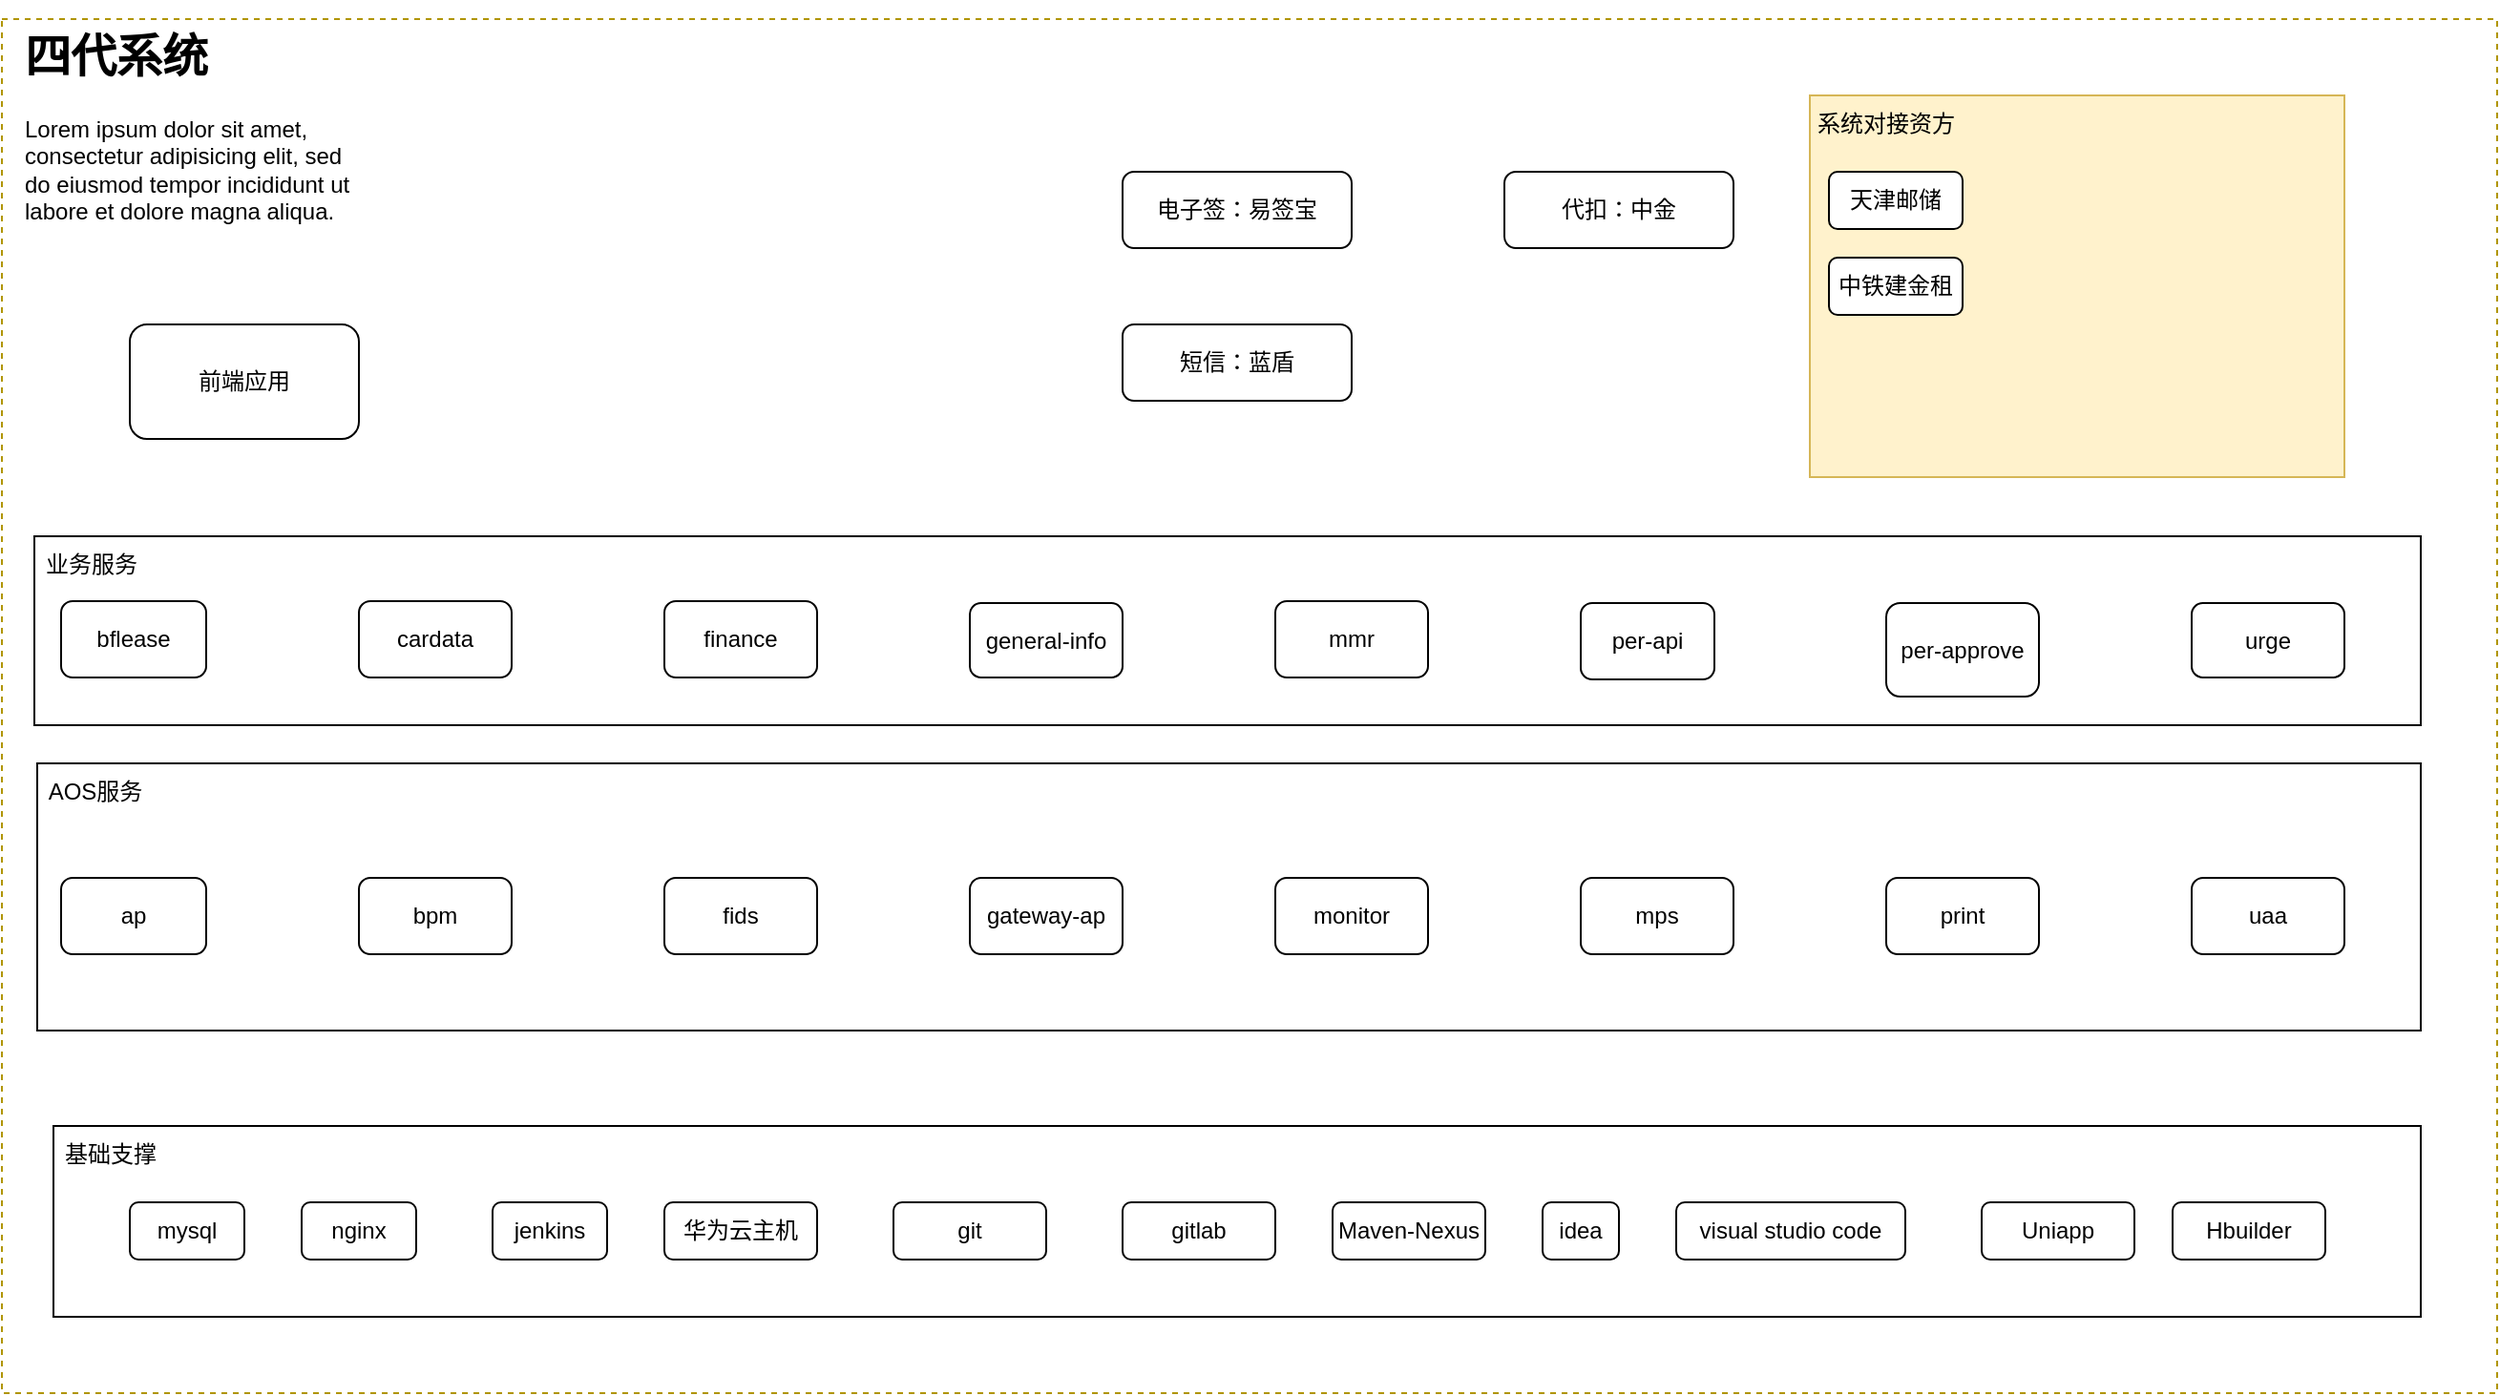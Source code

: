 <mxfile version="23.0.2" type="github">
  <diagram name="第 1 页" id="hGoqJkY9fPCCfGJZsLtL">
    <mxGraphModel dx="2261" dy="1915" grid="1" gridSize="10" guides="1" tooltips="1" connect="1" arrows="1" fold="1" page="1" pageScale="1" pageWidth="827" pageHeight="1169" math="0" shadow="0">
      <root>
        <mxCell id="0" />
        <mxCell id="1" parent="0" />
        <mxCell id="qDJLIH-oDZvLsUqniDZn-19" value="" style="rounded=0;whiteSpace=wrap;html=1;fillColor=none;dashed=1;fontColor=#000000;strokeColor=#B09500;" vertex="1" parent="1">
          <mxGeometry x="-827" y="-1120" width="1307" height="720" as="geometry" />
        </mxCell>
        <mxCell id="qDJLIH-oDZvLsUqniDZn-22" value="" style="rounded=0;whiteSpace=wrap;html=1;fillColor=none;" vertex="1" parent="1">
          <mxGeometry x="-810" y="-849" width="1250" height="99" as="geometry" />
        </mxCell>
        <mxCell id="qDJLIH-oDZvLsUqniDZn-21" value="" style="rounded=0;whiteSpace=wrap;html=1;" vertex="1" parent="1">
          <mxGeometry x="-808.5" y="-730" width="1248.5" height="140" as="geometry" />
        </mxCell>
        <mxCell id="qDJLIH-oDZvLsUqniDZn-2" value="ap" style="rounded=1;whiteSpace=wrap;html=1;" vertex="1" parent="1">
          <mxGeometry x="-796" y="-670" width="76" height="40" as="geometry" />
        </mxCell>
        <mxCell id="qDJLIH-oDZvLsUqniDZn-3" value="bflease" style="rounded=1;whiteSpace=wrap;html=1;" vertex="1" parent="1">
          <mxGeometry x="-796" y="-815" width="76" height="40" as="geometry" />
        </mxCell>
        <mxCell id="qDJLIH-oDZvLsUqniDZn-4" value="bpm" style="rounded=1;whiteSpace=wrap;html=1;" vertex="1" parent="1">
          <mxGeometry x="-640" y="-670" width="80" height="40" as="geometry" />
        </mxCell>
        <mxCell id="qDJLIH-oDZvLsUqniDZn-5" value="cardata" style="rounded=1;whiteSpace=wrap;html=1;" vertex="1" parent="1">
          <mxGeometry x="-640" y="-815" width="80" height="40" as="geometry" />
        </mxCell>
        <mxCell id="qDJLIH-oDZvLsUqniDZn-6" value="fids" style="rounded=1;whiteSpace=wrap;html=1;" vertex="1" parent="1">
          <mxGeometry x="-480" y="-670" width="80" height="40" as="geometry" />
        </mxCell>
        <mxCell id="qDJLIH-oDZvLsUqniDZn-7" value="finance" style="rounded=1;whiteSpace=wrap;html=1;" vertex="1" parent="1">
          <mxGeometry x="-480" y="-815" width="80" height="40" as="geometry" />
        </mxCell>
        <mxCell id="qDJLIH-oDZvLsUqniDZn-8" value="gateway-ap" style="rounded=1;whiteSpace=wrap;html=1;" vertex="1" parent="1">
          <mxGeometry x="-320" y="-670" width="80" height="40" as="geometry" />
        </mxCell>
        <mxCell id="qDJLIH-oDZvLsUqniDZn-9" value="general-info" style="rounded=1;whiteSpace=wrap;html=1;" vertex="1" parent="1">
          <mxGeometry x="-320" y="-814" width="80" height="39" as="geometry" />
        </mxCell>
        <mxCell id="qDJLIH-oDZvLsUqniDZn-10" value="mmr" style="rounded=1;whiteSpace=wrap;html=1;" vertex="1" parent="1">
          <mxGeometry x="-160" y="-815" width="80" height="40" as="geometry" />
        </mxCell>
        <mxCell id="qDJLIH-oDZvLsUqniDZn-11" value="monitor" style="rounded=1;whiteSpace=wrap;html=1;" vertex="1" parent="1">
          <mxGeometry x="-160" y="-670" width="80" height="40" as="geometry" />
        </mxCell>
        <mxCell id="qDJLIH-oDZvLsUqniDZn-12" value="mps" style="rounded=1;whiteSpace=wrap;html=1;" vertex="1" parent="1">
          <mxGeometry y="-670" width="80" height="40" as="geometry" />
        </mxCell>
        <mxCell id="qDJLIH-oDZvLsUqniDZn-13" value="per-api" style="rounded=1;whiteSpace=wrap;html=1;" vertex="1" parent="1">
          <mxGeometry y="-814" width="70" height="40" as="geometry" />
        </mxCell>
        <mxCell id="qDJLIH-oDZvLsUqniDZn-14" value="per-approve" style="rounded=1;whiteSpace=wrap;html=1;" vertex="1" parent="1">
          <mxGeometry x="160" y="-814" width="80" height="49" as="geometry" />
        </mxCell>
        <mxCell id="qDJLIH-oDZvLsUqniDZn-15" value="print" style="rounded=1;whiteSpace=wrap;html=1;" vertex="1" parent="1">
          <mxGeometry x="160" y="-670" width="80" height="40" as="geometry" />
        </mxCell>
        <mxCell id="qDJLIH-oDZvLsUqniDZn-16" value="uaa" style="rounded=1;whiteSpace=wrap;html=1;" vertex="1" parent="1">
          <mxGeometry x="320" y="-670" width="80" height="40" as="geometry" />
        </mxCell>
        <mxCell id="qDJLIH-oDZvLsUqniDZn-17" value="urge" style="rounded=1;whiteSpace=wrap;html=1;" vertex="1" parent="1">
          <mxGeometry x="320" y="-814" width="80" height="39" as="geometry" />
        </mxCell>
        <mxCell id="qDJLIH-oDZvLsUqniDZn-18" value="前端应用" style="rounded=1;whiteSpace=wrap;html=1;" vertex="1" parent="1">
          <mxGeometry x="-760" y="-960" width="120" height="60" as="geometry" />
        </mxCell>
        <mxCell id="qDJLIH-oDZvLsUqniDZn-20" value="&lt;h1&gt;四代系统&lt;/h1&gt;&lt;p&gt;Lorem ipsum dolor sit amet, consectetur adipisicing elit, sed do eiusmod tempor incididunt ut labore et dolore magna aliqua.&lt;/p&gt;" style="text;html=1;strokeColor=none;fillColor=none;spacing=5;spacingTop=-20;whiteSpace=wrap;overflow=hidden;rounded=0;" vertex="1" parent="1">
          <mxGeometry x="-820" y="-1120" width="190" height="120" as="geometry" />
        </mxCell>
        <mxCell id="qDJLIH-oDZvLsUqniDZn-23" value="电子签：易签宝" style="rounded=1;whiteSpace=wrap;html=1;" vertex="1" parent="1">
          <mxGeometry x="-240" y="-1040" width="120" height="40" as="geometry" />
        </mxCell>
        <mxCell id="qDJLIH-oDZvLsUqniDZn-24" value="短信：蓝盾" style="rounded=1;whiteSpace=wrap;html=1;" vertex="1" parent="1">
          <mxGeometry x="-240" y="-960" width="120" height="40" as="geometry" />
        </mxCell>
        <mxCell id="qDJLIH-oDZvLsUqniDZn-27" value="代扣：中金" style="rounded=1;whiteSpace=wrap;html=1;" vertex="1" parent="1">
          <mxGeometry x="-40" y="-1040" width="120" height="40" as="geometry" />
        </mxCell>
        <mxCell id="qDJLIH-oDZvLsUqniDZn-28" value="" style="rounded=0;whiteSpace=wrap;html=1;fillColor=#fff2cc;strokeColor=#d6b656;" vertex="1" parent="1">
          <mxGeometry x="120" y="-1080" width="280" height="200" as="geometry" />
        </mxCell>
        <mxCell id="qDJLIH-oDZvLsUqniDZn-29" value="天津邮储" style="rounded=1;whiteSpace=wrap;html=1;" vertex="1" parent="1">
          <mxGeometry x="130" y="-1040" width="70" height="30" as="geometry" />
        </mxCell>
        <mxCell id="qDJLIH-oDZvLsUqniDZn-31" value="中铁建金租" style="rounded=1;whiteSpace=wrap;html=1;" vertex="1" parent="1">
          <mxGeometry x="130" y="-995" width="70" height="30" as="geometry" />
        </mxCell>
        <mxCell id="qDJLIH-oDZvLsUqniDZn-32" value="系统对接资方" style="text;html=1;strokeColor=none;fillColor=none;align=center;verticalAlign=middle;whiteSpace=wrap;rounded=0;" vertex="1" parent="1">
          <mxGeometry x="120" y="-1080" width="80" height="30" as="geometry" />
        </mxCell>
        <mxCell id="qDJLIH-oDZvLsUqniDZn-36" value="AOS服务" style="text;html=1;strokeColor=none;fillColor=none;align=center;verticalAlign=middle;whiteSpace=wrap;rounded=0;" vertex="1" parent="1">
          <mxGeometry x="-808" y="-730" width="60" height="30" as="geometry" />
        </mxCell>
        <mxCell id="qDJLIH-oDZvLsUqniDZn-37" value="" style="rounded=0;whiteSpace=wrap;html=1;" vertex="1" parent="1">
          <mxGeometry x="-800" y="-540" width="1240" height="100" as="geometry" />
        </mxCell>
        <mxCell id="qDJLIH-oDZvLsUqniDZn-38" value="mysql" style="rounded=1;whiteSpace=wrap;html=1;" vertex="1" parent="1">
          <mxGeometry x="-760" y="-500" width="60" height="30" as="geometry" />
        </mxCell>
        <mxCell id="qDJLIH-oDZvLsUqniDZn-39" value="基础支撑" style="text;html=1;strokeColor=none;fillColor=none;align=center;verticalAlign=middle;whiteSpace=wrap;rounded=0;" vertex="1" parent="1">
          <mxGeometry x="-800" y="-540" width="60" height="30" as="geometry" />
        </mxCell>
        <mxCell id="qDJLIH-oDZvLsUqniDZn-40" value="nginx" style="rounded=1;whiteSpace=wrap;html=1;" vertex="1" parent="1">
          <mxGeometry x="-670" y="-500" width="60" height="30" as="geometry" />
        </mxCell>
        <mxCell id="qDJLIH-oDZvLsUqniDZn-41" value="jenkins" style="rounded=1;whiteSpace=wrap;html=1;" vertex="1" parent="1">
          <mxGeometry x="-570" y="-500" width="60" height="30" as="geometry" />
        </mxCell>
        <mxCell id="qDJLIH-oDZvLsUqniDZn-43" value="华为云主机" style="rounded=1;whiteSpace=wrap;html=1;" vertex="1" parent="1">
          <mxGeometry x="-480" y="-500" width="80" height="30" as="geometry" />
        </mxCell>
        <mxCell id="qDJLIH-oDZvLsUqniDZn-44" value="业务服务" style="text;html=1;strokeColor=none;fillColor=none;align=center;verticalAlign=middle;whiteSpace=wrap;rounded=0;" vertex="1" parent="1">
          <mxGeometry x="-810" y="-849" width="60" height="30" as="geometry" />
        </mxCell>
        <mxCell id="qDJLIH-oDZvLsUqniDZn-45" value="git" style="rounded=1;whiteSpace=wrap;html=1;" vertex="1" parent="1">
          <mxGeometry x="-360" y="-500" width="80" height="30" as="geometry" />
        </mxCell>
        <mxCell id="qDJLIH-oDZvLsUqniDZn-46" value="gitlab" style="rounded=1;whiteSpace=wrap;html=1;" vertex="1" parent="1">
          <mxGeometry x="-240" y="-500" width="80" height="30" as="geometry" />
        </mxCell>
        <mxCell id="qDJLIH-oDZvLsUqniDZn-47" value="Maven-Nexus" style="rounded=1;whiteSpace=wrap;html=1;" vertex="1" parent="1">
          <mxGeometry x="-130" y="-500" width="80" height="30" as="geometry" />
        </mxCell>
        <mxCell id="qDJLIH-oDZvLsUqniDZn-48" value="idea" style="rounded=1;whiteSpace=wrap;html=1;" vertex="1" parent="1">
          <mxGeometry x="-20" y="-500" width="40" height="30" as="geometry" />
        </mxCell>
        <mxCell id="qDJLIH-oDZvLsUqniDZn-49" value="visual studio code" style="rounded=1;whiteSpace=wrap;html=1;" vertex="1" parent="1">
          <mxGeometry x="50" y="-500" width="120" height="30" as="geometry" />
        </mxCell>
        <mxCell id="qDJLIH-oDZvLsUqniDZn-51" value="Uniapp" style="rounded=1;whiteSpace=wrap;html=1;" vertex="1" parent="1">
          <mxGeometry x="210" y="-500" width="80" height="30" as="geometry" />
        </mxCell>
        <mxCell id="qDJLIH-oDZvLsUqniDZn-52" value="Hbuilder" style="rounded=1;whiteSpace=wrap;html=1;" vertex="1" parent="1">
          <mxGeometry x="310" y="-500" width="80" height="30" as="geometry" />
        </mxCell>
      </root>
    </mxGraphModel>
  </diagram>
</mxfile>
